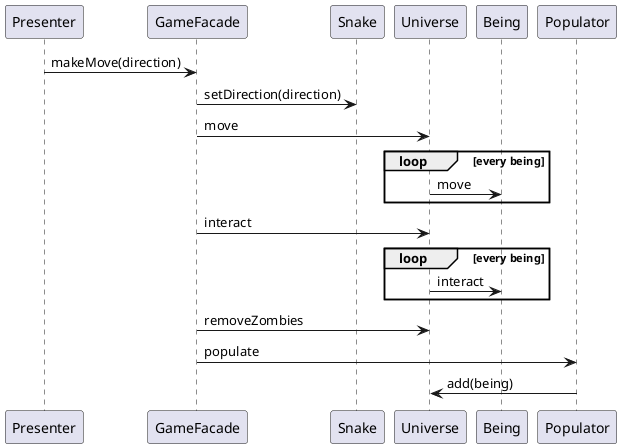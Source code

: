 @startuml

Presenter -> GameFacade : makeMove(direction)

GameFacade -> Snake : setDirection(direction)
GameFacade -> Universe : move

loop every being

	Universe -> Being : move 

end

GameFacade -> Universe : interact
loop every being

	Universe -> Being : interact 

end

GameFacade -> Universe : removeZombies
GameFacade -> Populator : populate
Populator -> Universe : add(being)


@enduml